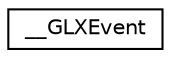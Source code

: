 digraph "Graphical Class Hierarchy"
{
 // LATEX_PDF_SIZE
  edge [fontname="Helvetica",fontsize="10",labelfontname="Helvetica",labelfontsize="10"];
  node [fontname="Helvetica",fontsize="10",shape=record];
  rankdir="LR";
  Node0 [label="__GLXEvent",height=0.2,width=0.4,color="black", fillcolor="white", style="filled",URL="$db/de0/union____GLXEvent.html",tooltip=" "];
}
